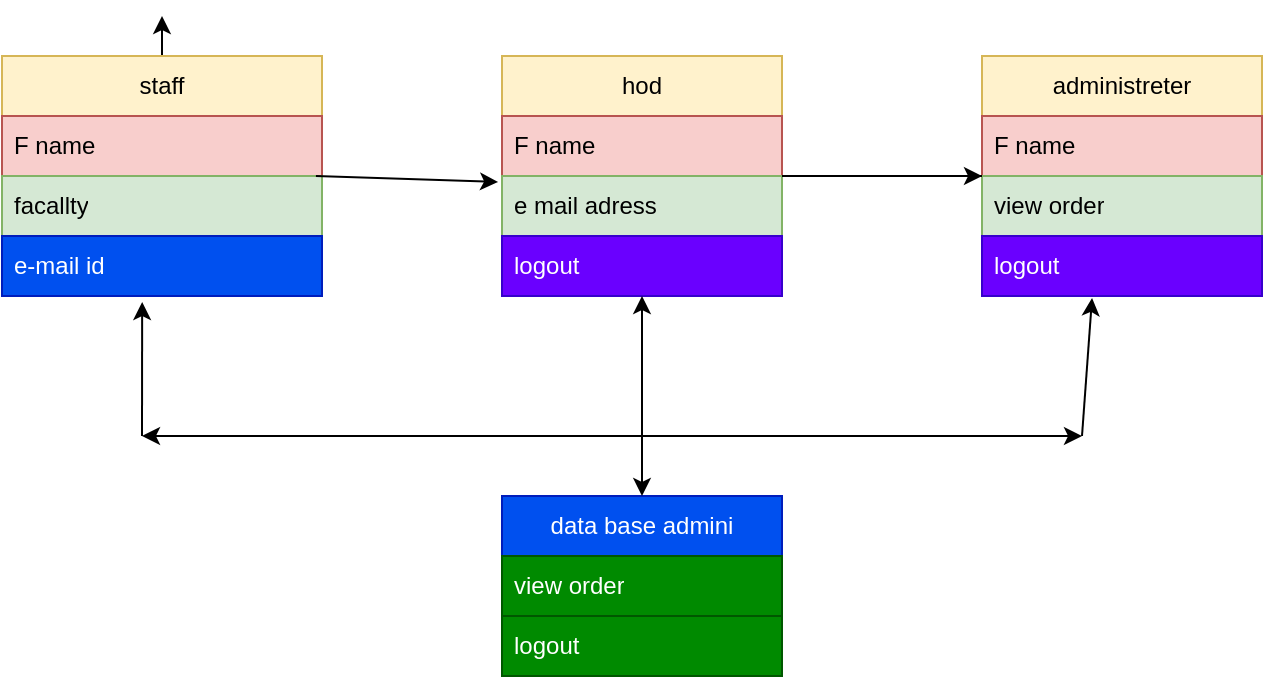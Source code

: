 <mxfile version="24.2.5" type="device">
  <diagram name="Page-1" id="tWXmGouLz1yhhyKyIVQR">
    <mxGraphModel dx="880" dy="468" grid="1" gridSize="10" guides="1" tooltips="1" connect="1" arrows="1" fold="1" page="1" pageScale="1" pageWidth="850" pageHeight="1100" math="0" shadow="0">
      <root>
        <mxCell id="0" />
        <mxCell id="1" parent="0" />
        <mxCell id="NaqC-ztNzC1XgH3TSsL4-5" style="edgeStyle=orthogonalEdgeStyle;rounded=0;orthogonalLoop=1;jettySize=auto;html=1;" parent="1" source="NaqC-ztNzC1XgH3TSsL4-1" edge="1">
          <mxGeometry relative="1" as="geometry">
            <mxPoint x="130" y="40" as="targetPoint" />
          </mxGeometry>
        </mxCell>
        <mxCell id="NaqC-ztNzC1XgH3TSsL4-1" value="staff" style="swimlane;fontStyle=0;childLayout=stackLayout;horizontal=1;startSize=30;horizontalStack=0;resizeParent=1;resizeParentMax=0;resizeLast=0;collapsible=1;marginBottom=0;whiteSpace=wrap;html=1;fillColor=#fff2cc;strokeColor=#d6b656;" parent="1" vertex="1">
          <mxGeometry x="50" y="60" width="160" height="120" as="geometry" />
        </mxCell>
        <mxCell id="NaqC-ztNzC1XgH3TSsL4-2" value="F name" style="text;strokeColor=#b85450;fillColor=#f8cecc;align=left;verticalAlign=middle;spacingLeft=4;spacingRight=4;overflow=hidden;points=[[0,0.5],[1,0.5]];portConstraint=eastwest;rotatable=0;whiteSpace=wrap;html=1;" parent="NaqC-ztNzC1XgH3TSsL4-1" vertex="1">
          <mxGeometry y="30" width="160" height="30" as="geometry" />
        </mxCell>
        <mxCell id="NaqC-ztNzC1XgH3TSsL4-3" value="facallty" style="text;strokeColor=#82b366;fillColor=#d5e8d4;align=left;verticalAlign=middle;spacingLeft=4;spacingRight=4;overflow=hidden;points=[[0,0.5],[1,0.5]];portConstraint=eastwest;rotatable=0;whiteSpace=wrap;html=1;" parent="NaqC-ztNzC1XgH3TSsL4-1" vertex="1">
          <mxGeometry y="60" width="160" height="30" as="geometry" />
        </mxCell>
        <mxCell id="NaqC-ztNzC1XgH3TSsL4-4" value="e-mail id" style="text;strokeColor=#001DBC;fillColor=#0050ef;align=left;verticalAlign=middle;spacingLeft=4;spacingRight=4;overflow=hidden;points=[[0,0.5],[1,0.5]];portConstraint=eastwest;rotatable=0;whiteSpace=wrap;html=1;fontColor=#ffffff;" parent="NaqC-ztNzC1XgH3TSsL4-1" vertex="1">
          <mxGeometry y="90" width="160" height="30" as="geometry" />
        </mxCell>
        <mxCell id="zETAmVC_QVvObPr3N9hX-1" value="hod" style="swimlane;fontStyle=0;childLayout=stackLayout;horizontal=1;startSize=30;horizontalStack=0;resizeParent=1;resizeParentMax=0;resizeLast=0;collapsible=1;marginBottom=0;whiteSpace=wrap;html=1;fillColor=#fff2cc;strokeColor=#d6b656;" vertex="1" parent="1">
          <mxGeometry x="300" y="60" width="140" height="120" as="geometry" />
        </mxCell>
        <mxCell id="zETAmVC_QVvObPr3N9hX-2" value="F name" style="text;strokeColor=#b85450;fillColor=#f8cecc;align=left;verticalAlign=middle;spacingLeft=4;spacingRight=4;overflow=hidden;points=[[0,0.5],[1,0.5]];portConstraint=eastwest;rotatable=0;whiteSpace=wrap;html=1;" vertex="1" parent="zETAmVC_QVvObPr3N9hX-1">
          <mxGeometry y="30" width="140" height="30" as="geometry" />
        </mxCell>
        <mxCell id="zETAmVC_QVvObPr3N9hX-3" value="e mail adress" style="text;strokeColor=#82b366;fillColor=#d5e8d4;align=left;verticalAlign=middle;spacingLeft=4;spacingRight=4;overflow=hidden;points=[[0,0.5],[1,0.5]];portConstraint=eastwest;rotatable=0;whiteSpace=wrap;html=1;" vertex="1" parent="zETAmVC_QVvObPr3N9hX-1">
          <mxGeometry y="60" width="140" height="30" as="geometry" />
        </mxCell>
        <mxCell id="zETAmVC_QVvObPr3N9hX-4" value="logout" style="text;strokeColor=#3700CC;fillColor=#6a00ff;align=left;verticalAlign=middle;spacingLeft=4;spacingRight=4;overflow=hidden;points=[[0,0.5],[1,0.5]];portConstraint=eastwest;rotatable=0;whiteSpace=wrap;html=1;fontColor=#ffffff;" vertex="1" parent="zETAmVC_QVvObPr3N9hX-1">
          <mxGeometry y="90" width="140" height="30" as="geometry" />
        </mxCell>
        <mxCell id="zETAmVC_QVvObPr3N9hX-5" value="administreter" style="swimlane;fontStyle=0;childLayout=stackLayout;horizontal=1;startSize=30;horizontalStack=0;resizeParent=1;resizeParentMax=0;resizeLast=0;collapsible=1;marginBottom=0;whiteSpace=wrap;html=1;fillColor=#fff2cc;strokeColor=#d6b656;" vertex="1" parent="1">
          <mxGeometry x="540" y="60" width="140" height="120" as="geometry" />
        </mxCell>
        <mxCell id="zETAmVC_QVvObPr3N9hX-6" value="F name" style="text;strokeColor=#b85450;fillColor=#f8cecc;align=left;verticalAlign=middle;spacingLeft=4;spacingRight=4;overflow=hidden;points=[[0,0.5],[1,0.5]];portConstraint=eastwest;rotatable=0;whiteSpace=wrap;html=1;" vertex="1" parent="zETAmVC_QVvObPr3N9hX-5">
          <mxGeometry y="30" width="140" height="30" as="geometry" />
        </mxCell>
        <mxCell id="zETAmVC_QVvObPr3N9hX-7" value="view order" style="text;strokeColor=#82b366;fillColor=#d5e8d4;align=left;verticalAlign=middle;spacingLeft=4;spacingRight=4;overflow=hidden;points=[[0,0.5],[1,0.5]];portConstraint=eastwest;rotatable=0;whiteSpace=wrap;html=1;" vertex="1" parent="zETAmVC_QVvObPr3N9hX-5">
          <mxGeometry y="60" width="140" height="30" as="geometry" />
        </mxCell>
        <mxCell id="zETAmVC_QVvObPr3N9hX-8" value="logout" style="text;strokeColor=#3700CC;fillColor=#6a00ff;align=left;verticalAlign=middle;spacingLeft=4;spacingRight=4;overflow=hidden;points=[[0,0.5],[1,0.5]];portConstraint=eastwest;rotatable=0;whiteSpace=wrap;html=1;fontColor=#ffffff;" vertex="1" parent="zETAmVC_QVvObPr3N9hX-5">
          <mxGeometry y="90" width="140" height="30" as="geometry" />
        </mxCell>
        <mxCell id="zETAmVC_QVvObPr3N9hX-9" value="" style="endArrow=classic;html=1;rounded=0;exitX=0;exitY=0.5;exitDx=0;exitDy=0;" edge="1" parent="1" source="zETAmVC_QVvObPr3N9hX-5">
          <mxGeometry width="50" height="50" relative="1" as="geometry">
            <mxPoint x="400" y="270" as="sourcePoint" />
            <mxPoint x="540" y="120" as="targetPoint" />
            <Array as="points">
              <mxPoint x="440" y="120" />
            </Array>
          </mxGeometry>
        </mxCell>
        <mxCell id="zETAmVC_QVvObPr3N9hX-10" value="" style="endArrow=classic;html=1;rounded=0;exitX=0.981;exitY=0;exitDx=0;exitDy=0;exitPerimeter=0;entryX=-0.014;entryY=0.1;entryDx=0;entryDy=0;entryPerimeter=0;" edge="1" parent="1" source="NaqC-ztNzC1XgH3TSsL4-3" target="zETAmVC_QVvObPr3N9hX-3">
          <mxGeometry width="50" height="50" relative="1" as="geometry">
            <mxPoint x="400" y="270" as="sourcePoint" />
            <mxPoint x="450" y="220" as="targetPoint" />
          </mxGeometry>
        </mxCell>
        <mxCell id="zETAmVC_QVvObPr3N9hX-11" value="data base admini" style="swimlane;fontStyle=0;childLayout=stackLayout;horizontal=1;startSize=30;horizontalStack=0;resizeParent=1;resizeParentMax=0;resizeLast=0;collapsible=1;marginBottom=0;whiteSpace=wrap;html=1;fillColor=#0050ef;fontColor=#ffffff;strokeColor=#001DBC;" vertex="1" parent="1">
          <mxGeometry x="300" y="280" width="140" height="90" as="geometry" />
        </mxCell>
        <mxCell id="zETAmVC_QVvObPr3N9hX-12" value="view order" style="text;strokeColor=#005700;fillColor=#008a00;align=left;verticalAlign=middle;spacingLeft=4;spacingRight=4;overflow=hidden;points=[[0,0.5],[1,0.5]];portConstraint=eastwest;rotatable=0;whiteSpace=wrap;html=1;fontColor=#ffffff;" vertex="1" parent="zETAmVC_QVvObPr3N9hX-11">
          <mxGeometry y="30" width="140" height="30" as="geometry" />
        </mxCell>
        <mxCell id="zETAmVC_QVvObPr3N9hX-13" value="logout" style="text;strokeColor=#005700;fillColor=#008a00;align=left;verticalAlign=middle;spacingLeft=4;spacingRight=4;overflow=hidden;points=[[0,0.5],[1,0.5]];portConstraint=eastwest;rotatable=0;whiteSpace=wrap;html=1;fontColor=#ffffff;" vertex="1" parent="zETAmVC_QVvObPr3N9hX-11">
          <mxGeometry y="60" width="140" height="30" as="geometry" />
        </mxCell>
        <mxCell id="zETAmVC_QVvObPr3N9hX-15" value="" style="endArrow=classic;startArrow=classic;html=1;rounded=0;entryX=0.5;entryY=1;entryDx=0;entryDy=0;exitX=0.5;exitY=0;exitDx=0;exitDy=0;" edge="1" parent="1" source="zETAmVC_QVvObPr3N9hX-11" target="zETAmVC_QVvObPr3N9hX-1">
          <mxGeometry width="50" height="50" relative="1" as="geometry">
            <mxPoint x="400" y="270" as="sourcePoint" />
            <mxPoint x="450" y="220" as="targetPoint" />
          </mxGeometry>
        </mxCell>
        <mxCell id="zETAmVC_QVvObPr3N9hX-16" value="" style="endArrow=classic;html=1;rounded=0;" edge="1" parent="1">
          <mxGeometry width="50" height="50" relative="1" as="geometry">
            <mxPoint x="370" y="250" as="sourcePoint" />
            <mxPoint x="590" y="250" as="targetPoint" />
          </mxGeometry>
        </mxCell>
        <mxCell id="zETAmVC_QVvObPr3N9hX-18" value="" style="endArrow=classic;html=1;rounded=0;entryX=0.393;entryY=1.033;entryDx=0;entryDy=0;entryPerimeter=0;" edge="1" parent="1" target="zETAmVC_QVvObPr3N9hX-8">
          <mxGeometry width="50" height="50" relative="1" as="geometry">
            <mxPoint x="590" y="250" as="sourcePoint" />
            <mxPoint x="450" y="220" as="targetPoint" />
          </mxGeometry>
        </mxCell>
        <mxCell id="zETAmVC_QVvObPr3N9hX-19" value="" style="endArrow=classic;html=1;rounded=0;" edge="1" parent="1">
          <mxGeometry width="50" height="50" relative="1" as="geometry">
            <mxPoint x="370" y="250" as="sourcePoint" />
            <mxPoint x="120" y="250" as="targetPoint" />
          </mxGeometry>
        </mxCell>
        <mxCell id="zETAmVC_QVvObPr3N9hX-20" value="" style="endArrow=classic;html=1;rounded=0;entryX=0.438;entryY=1.1;entryDx=0;entryDy=0;entryPerimeter=0;" edge="1" parent="1" target="NaqC-ztNzC1XgH3TSsL4-4">
          <mxGeometry width="50" height="50" relative="1" as="geometry">
            <mxPoint x="120" y="250" as="sourcePoint" />
            <mxPoint x="120" y="190" as="targetPoint" />
          </mxGeometry>
        </mxCell>
      </root>
    </mxGraphModel>
  </diagram>
</mxfile>
